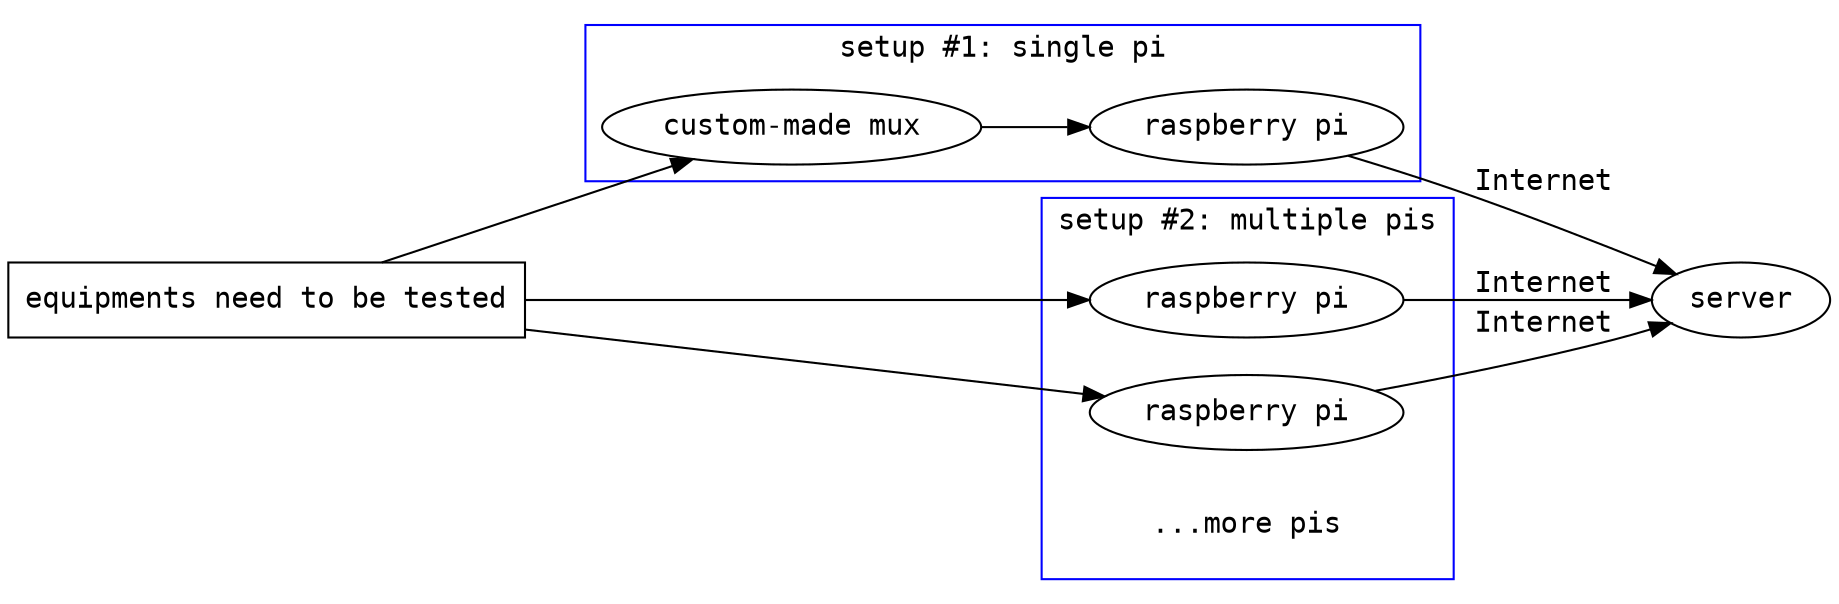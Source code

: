 digraph G {
    rankdir="LR";
    graph [fontname = "DejaVu Sans Mono"];
    node [fontname = "DejaVu Sans Mono"];
    edge [fontname = "DejaVu Sans Mono"];

	subgraph cluster_0 {
		color=blue
		label = "setup #1: single pi";

        board -> pi1

		board [label="custom-made mux"];
        pi1 [label="raspberry pi"];
	}

	subgraph cluster_1 {
		color=blue
		label = "setup #2: multiple pis";

        pi2 [label="raspberry pi"];
        pi3 [label="raspberry pi"];
        pimore [shape=none label="...more pis"]
	}

	equip -> board;
    pi1 -> srv [label="Internet"];

    equip -> pi2
    equip -> pi3
    pi2 -> srv [label="Internet"];
    pi3 -> srv [label="Internet"];

	equip [shape=box label="equipments need to be tested"];
	srv [label="server"];
}
